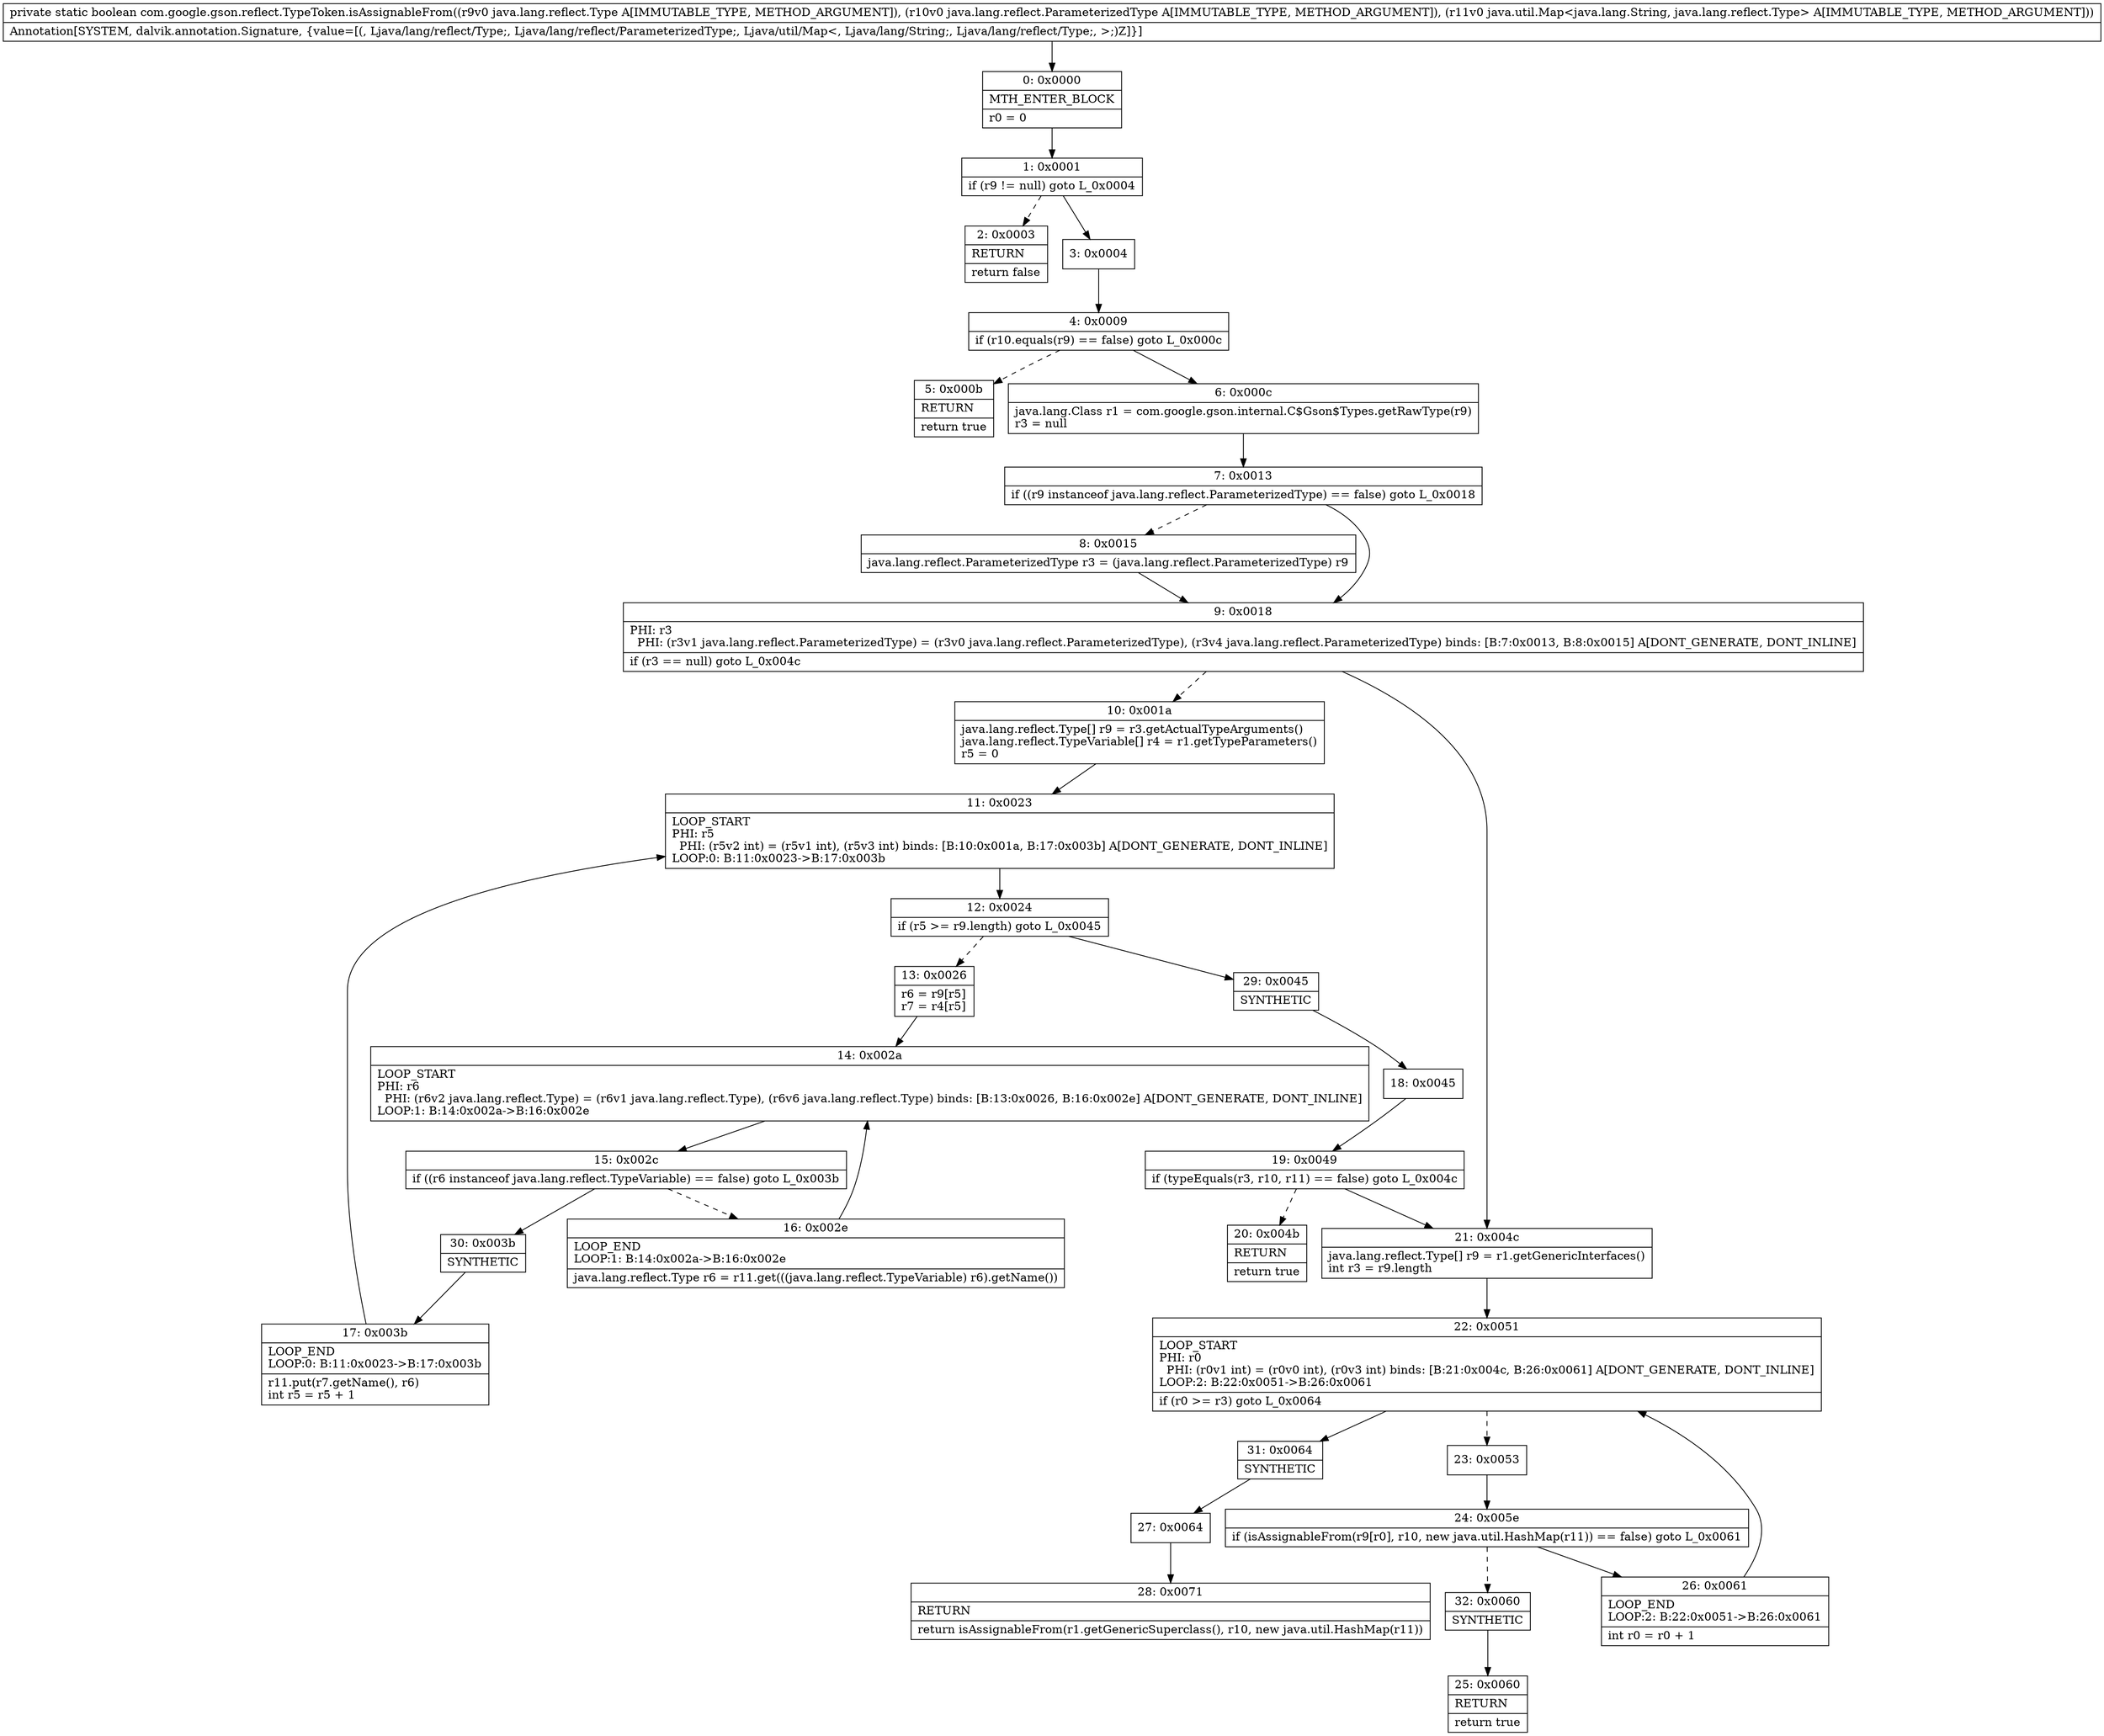 digraph "CFG forcom.google.gson.reflect.TypeToken.isAssignableFrom(Ljava\/lang\/reflect\/Type;Ljava\/lang\/reflect\/ParameterizedType;Ljava\/util\/Map;)Z" {
Node_0 [shape=record,label="{0\:\ 0x0000|MTH_ENTER_BLOCK\l|r0 = 0\l}"];
Node_1 [shape=record,label="{1\:\ 0x0001|if (r9 != null) goto L_0x0004\l}"];
Node_2 [shape=record,label="{2\:\ 0x0003|RETURN\l|return false\l}"];
Node_3 [shape=record,label="{3\:\ 0x0004}"];
Node_4 [shape=record,label="{4\:\ 0x0009|if (r10.equals(r9) == false) goto L_0x000c\l}"];
Node_5 [shape=record,label="{5\:\ 0x000b|RETURN\l|return true\l}"];
Node_6 [shape=record,label="{6\:\ 0x000c|java.lang.Class r1 = com.google.gson.internal.C$Gson$Types.getRawType(r9)\lr3 = null\l}"];
Node_7 [shape=record,label="{7\:\ 0x0013|if ((r9 instanceof java.lang.reflect.ParameterizedType) == false) goto L_0x0018\l}"];
Node_8 [shape=record,label="{8\:\ 0x0015|java.lang.reflect.ParameterizedType r3 = (java.lang.reflect.ParameterizedType) r9\l}"];
Node_9 [shape=record,label="{9\:\ 0x0018|PHI: r3 \l  PHI: (r3v1 java.lang.reflect.ParameterizedType) = (r3v0 java.lang.reflect.ParameterizedType), (r3v4 java.lang.reflect.ParameterizedType) binds: [B:7:0x0013, B:8:0x0015] A[DONT_GENERATE, DONT_INLINE]\l|if (r3 == null) goto L_0x004c\l}"];
Node_10 [shape=record,label="{10\:\ 0x001a|java.lang.reflect.Type[] r9 = r3.getActualTypeArguments()\ljava.lang.reflect.TypeVariable[] r4 = r1.getTypeParameters()\lr5 = 0\l}"];
Node_11 [shape=record,label="{11\:\ 0x0023|LOOP_START\lPHI: r5 \l  PHI: (r5v2 int) = (r5v1 int), (r5v3 int) binds: [B:10:0x001a, B:17:0x003b] A[DONT_GENERATE, DONT_INLINE]\lLOOP:0: B:11:0x0023\-\>B:17:0x003b\l}"];
Node_12 [shape=record,label="{12\:\ 0x0024|if (r5 \>= r9.length) goto L_0x0045\l}"];
Node_13 [shape=record,label="{13\:\ 0x0026|r6 = r9[r5]\lr7 = r4[r5]\l}"];
Node_14 [shape=record,label="{14\:\ 0x002a|LOOP_START\lPHI: r6 \l  PHI: (r6v2 java.lang.reflect.Type) = (r6v1 java.lang.reflect.Type), (r6v6 java.lang.reflect.Type) binds: [B:13:0x0026, B:16:0x002e] A[DONT_GENERATE, DONT_INLINE]\lLOOP:1: B:14:0x002a\-\>B:16:0x002e\l}"];
Node_15 [shape=record,label="{15\:\ 0x002c|if ((r6 instanceof java.lang.reflect.TypeVariable) == false) goto L_0x003b\l}"];
Node_16 [shape=record,label="{16\:\ 0x002e|LOOP_END\lLOOP:1: B:14:0x002a\-\>B:16:0x002e\l|java.lang.reflect.Type r6 = r11.get(((java.lang.reflect.TypeVariable) r6).getName())\l}"];
Node_17 [shape=record,label="{17\:\ 0x003b|LOOP_END\lLOOP:0: B:11:0x0023\-\>B:17:0x003b\l|r11.put(r7.getName(), r6)\lint r5 = r5 + 1\l}"];
Node_18 [shape=record,label="{18\:\ 0x0045}"];
Node_19 [shape=record,label="{19\:\ 0x0049|if (typeEquals(r3, r10, r11) == false) goto L_0x004c\l}"];
Node_20 [shape=record,label="{20\:\ 0x004b|RETURN\l|return true\l}"];
Node_21 [shape=record,label="{21\:\ 0x004c|java.lang.reflect.Type[] r9 = r1.getGenericInterfaces()\lint r3 = r9.length\l}"];
Node_22 [shape=record,label="{22\:\ 0x0051|LOOP_START\lPHI: r0 \l  PHI: (r0v1 int) = (r0v0 int), (r0v3 int) binds: [B:21:0x004c, B:26:0x0061] A[DONT_GENERATE, DONT_INLINE]\lLOOP:2: B:22:0x0051\-\>B:26:0x0061\l|if (r0 \>= r3) goto L_0x0064\l}"];
Node_23 [shape=record,label="{23\:\ 0x0053}"];
Node_24 [shape=record,label="{24\:\ 0x005e|if (isAssignableFrom(r9[r0], r10, new java.util.HashMap(r11)) == false) goto L_0x0061\l}"];
Node_25 [shape=record,label="{25\:\ 0x0060|RETURN\l|return true\l}"];
Node_26 [shape=record,label="{26\:\ 0x0061|LOOP_END\lLOOP:2: B:22:0x0051\-\>B:26:0x0061\l|int r0 = r0 + 1\l}"];
Node_27 [shape=record,label="{27\:\ 0x0064}"];
Node_28 [shape=record,label="{28\:\ 0x0071|RETURN\l|return isAssignableFrom(r1.getGenericSuperclass(), r10, new java.util.HashMap(r11))\l}"];
Node_29 [shape=record,label="{29\:\ 0x0045|SYNTHETIC\l}"];
Node_30 [shape=record,label="{30\:\ 0x003b|SYNTHETIC\l}"];
Node_31 [shape=record,label="{31\:\ 0x0064|SYNTHETIC\l}"];
Node_32 [shape=record,label="{32\:\ 0x0060|SYNTHETIC\l}"];
MethodNode[shape=record,label="{private static boolean com.google.gson.reflect.TypeToken.isAssignableFrom((r9v0 java.lang.reflect.Type A[IMMUTABLE_TYPE, METHOD_ARGUMENT]), (r10v0 java.lang.reflect.ParameterizedType A[IMMUTABLE_TYPE, METHOD_ARGUMENT]), (r11v0 java.util.Map\<java.lang.String, java.lang.reflect.Type\> A[IMMUTABLE_TYPE, METHOD_ARGUMENT]))  | Annotation[SYSTEM, dalvik.annotation.Signature, \{value=[(, Ljava\/lang\/reflect\/Type;, Ljava\/lang\/reflect\/ParameterizedType;, Ljava\/util\/Map\<, Ljava\/lang\/String;, Ljava\/lang\/reflect\/Type;, \>;)Z]\}]\l}"];
MethodNode -> Node_0;
Node_0 -> Node_1;
Node_1 -> Node_2[style=dashed];
Node_1 -> Node_3;
Node_3 -> Node_4;
Node_4 -> Node_5[style=dashed];
Node_4 -> Node_6;
Node_6 -> Node_7;
Node_7 -> Node_8[style=dashed];
Node_7 -> Node_9;
Node_8 -> Node_9;
Node_9 -> Node_10[style=dashed];
Node_9 -> Node_21;
Node_10 -> Node_11;
Node_11 -> Node_12;
Node_12 -> Node_13[style=dashed];
Node_12 -> Node_29;
Node_13 -> Node_14;
Node_14 -> Node_15;
Node_15 -> Node_16[style=dashed];
Node_15 -> Node_30;
Node_16 -> Node_14;
Node_17 -> Node_11;
Node_18 -> Node_19;
Node_19 -> Node_20[style=dashed];
Node_19 -> Node_21;
Node_21 -> Node_22;
Node_22 -> Node_23[style=dashed];
Node_22 -> Node_31;
Node_23 -> Node_24;
Node_24 -> Node_26;
Node_24 -> Node_32[style=dashed];
Node_26 -> Node_22;
Node_27 -> Node_28;
Node_29 -> Node_18;
Node_30 -> Node_17;
Node_31 -> Node_27;
Node_32 -> Node_25;
}

